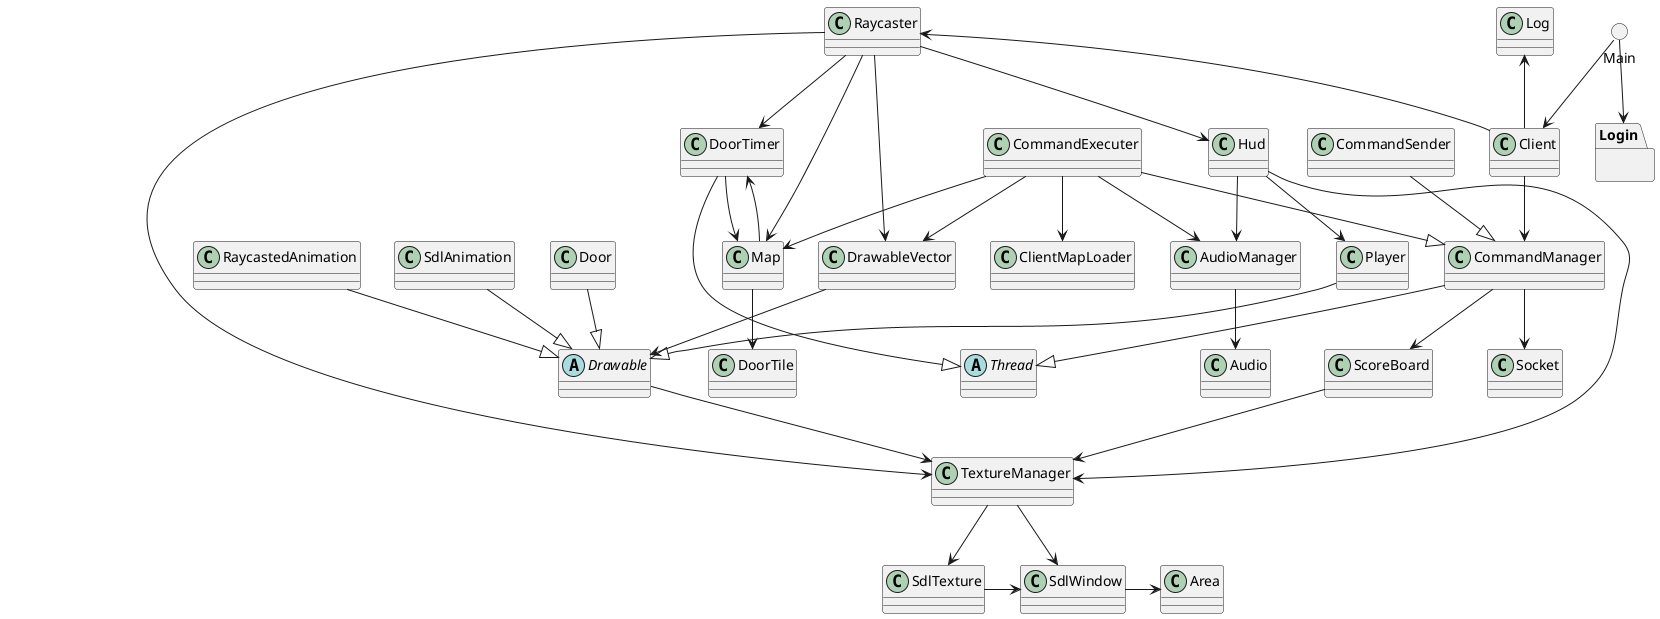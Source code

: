 @startuml
class Area
class Audio
class AudioManager
class Client
class ClientMapLoader
class CommandExecuter
class CommandManager
class CommandSender
class Door
class DoorTile
class DoorTimer
abstract class Drawable
class DrawableVector
class Hud
class Log
package Login {}
class Player
class Raycaster
class RaycastedAnimation
class ScoreBoard
class SdlAnimation
class SdlTexture
class SdlWindow
class TextureManager

class Map
class Socket
abstract class Thread

circle Main

AudioManager --> Audio

Client -up-> Log
Client --> CommandManager 
Client -left-> Raycaster
Main --> Login
Main --> Client

CommandExecuter --> Map
CommandExecuter --> DrawableVector
CommandExecuter --> AudioManager
CommandExecuter --> ClientMapLoader
CommandExecuter --|> CommandManager 

CommandManager --|> Thread
CommandManager --> ScoreBoard
CommandManager --> Socket

CommandSender --|> CommandManager 

Door -down-|> Drawable

DoorTimer --|> Thread
DoorTimer --> Map

Drawable --> TextureManager

DrawableVector --> Drawable

Map --> DoorTile
Map --> DoorTimer

Hud --> Player
Hud --> TextureManager
Hud --> AudioManager

Player -down-|> Drawable

RaycastedAnimation -down-|> Drawable

Raycaster --> DoorTimer
Raycaster --> DrawableVector
Raycaster --> Map
Raycaster --> Hud
Raycaster -right-> TextureManager

ScoreBoard --> TextureManager

SdlAnimation -down-|> Drawable

SdlWindow -right-> Area

SdlTexture -right-> SdlWindow 

TextureManager --> SdlTexture
TextureManager --> SdlWindow
@enduml